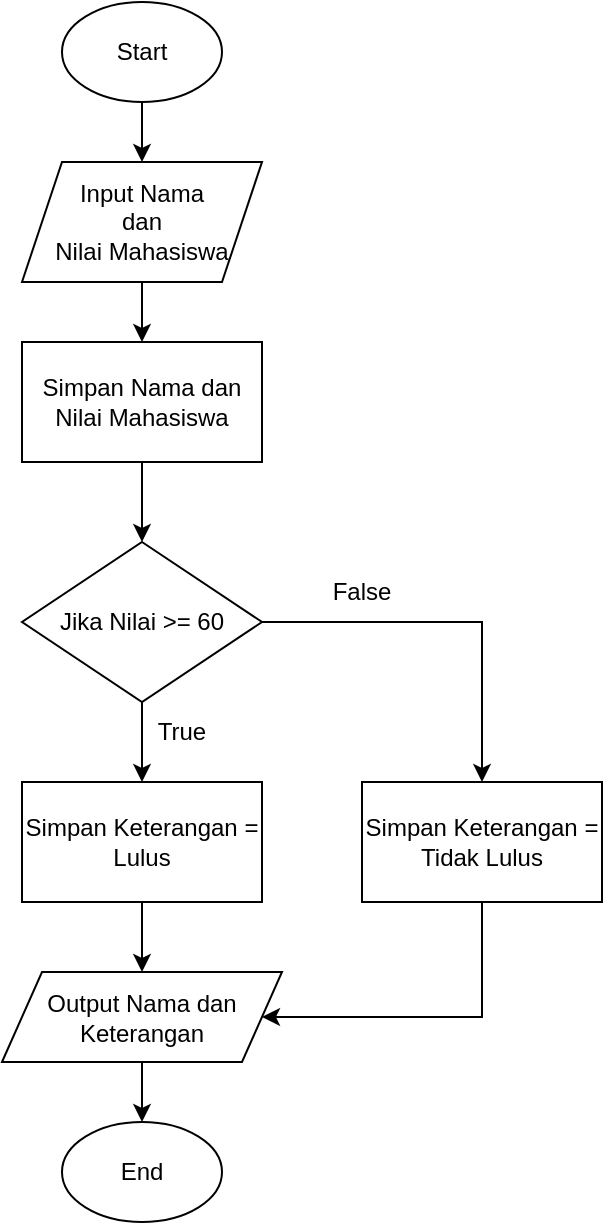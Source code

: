<mxfile version="24.6.0" type="device">
  <diagram id="C5RBs43oDa-KdzZeNtuy" name="Page-1">
    <mxGraphModel dx="954" dy="640" grid="1" gridSize="10" guides="1" tooltips="1" connect="1" arrows="1" fold="1" page="1" pageScale="1" pageWidth="827" pageHeight="1169" math="0" shadow="0">
      <root>
        <mxCell id="WIyWlLk6GJQsqaUBKTNV-0" />
        <mxCell id="WIyWlLk6GJQsqaUBKTNV-1" parent="WIyWlLk6GJQsqaUBKTNV-0" />
        <mxCell id="oRzDZRCs-X7Da57FgZrh-3" style="edgeStyle=orthogonalEdgeStyle;rounded=0;orthogonalLoop=1;jettySize=auto;html=1;entryX=0.5;entryY=0;entryDx=0;entryDy=0;" edge="1" parent="WIyWlLk6GJQsqaUBKTNV-1" source="oRzDZRCs-X7Da57FgZrh-0" target="oRzDZRCs-X7Da57FgZrh-2">
          <mxGeometry relative="1" as="geometry" />
        </mxCell>
        <mxCell id="oRzDZRCs-X7Da57FgZrh-0" value="Start" style="ellipse;whiteSpace=wrap;html=1;" vertex="1" parent="WIyWlLk6GJQsqaUBKTNV-1">
          <mxGeometry x="330" y="70" width="80" height="50" as="geometry" />
        </mxCell>
        <mxCell id="oRzDZRCs-X7Da57FgZrh-1" value="End" style="ellipse;whiteSpace=wrap;html=1;" vertex="1" parent="WIyWlLk6GJQsqaUBKTNV-1">
          <mxGeometry x="330" y="630" width="80" height="50" as="geometry" />
        </mxCell>
        <mxCell id="oRzDZRCs-X7Da57FgZrh-5" style="edgeStyle=orthogonalEdgeStyle;rounded=0;orthogonalLoop=1;jettySize=auto;html=1;entryX=0.5;entryY=0;entryDx=0;entryDy=0;" edge="1" parent="WIyWlLk6GJQsqaUBKTNV-1" source="oRzDZRCs-X7Da57FgZrh-2" target="oRzDZRCs-X7Da57FgZrh-4">
          <mxGeometry relative="1" as="geometry" />
        </mxCell>
        <mxCell id="oRzDZRCs-X7Da57FgZrh-2" value="Input Nama&lt;div&gt;dan&lt;br&gt;Nilai Mahasiswa&lt;/div&gt;" style="shape=parallelogram;perimeter=parallelogramPerimeter;whiteSpace=wrap;html=1;fixedSize=1;" vertex="1" parent="WIyWlLk6GJQsqaUBKTNV-1">
          <mxGeometry x="310" y="150" width="120" height="60" as="geometry" />
        </mxCell>
        <mxCell id="oRzDZRCs-X7Da57FgZrh-8" style="edgeStyle=orthogonalEdgeStyle;rounded=0;orthogonalLoop=1;jettySize=auto;html=1;entryX=0.5;entryY=0;entryDx=0;entryDy=0;" edge="1" parent="WIyWlLk6GJQsqaUBKTNV-1" source="oRzDZRCs-X7Da57FgZrh-4" target="oRzDZRCs-X7Da57FgZrh-6">
          <mxGeometry relative="1" as="geometry" />
        </mxCell>
        <mxCell id="oRzDZRCs-X7Da57FgZrh-4" value="Simpan Nama dan Nilai Mahasiswa" style="rounded=0;whiteSpace=wrap;html=1;" vertex="1" parent="WIyWlLk6GJQsqaUBKTNV-1">
          <mxGeometry x="310" y="240" width="120" height="60" as="geometry" />
        </mxCell>
        <mxCell id="oRzDZRCs-X7Da57FgZrh-9" style="edgeStyle=orthogonalEdgeStyle;rounded=0;orthogonalLoop=1;jettySize=auto;html=1;entryX=0.5;entryY=0;entryDx=0;entryDy=0;" edge="1" parent="WIyWlLk6GJQsqaUBKTNV-1" source="oRzDZRCs-X7Da57FgZrh-6" target="oRzDZRCs-X7Da57FgZrh-7">
          <mxGeometry relative="1" as="geometry" />
        </mxCell>
        <mxCell id="oRzDZRCs-X7Da57FgZrh-12" style="edgeStyle=orthogonalEdgeStyle;rounded=0;orthogonalLoop=1;jettySize=auto;html=1;" edge="1" parent="WIyWlLk6GJQsqaUBKTNV-1" source="oRzDZRCs-X7Da57FgZrh-6" target="oRzDZRCs-X7Da57FgZrh-11">
          <mxGeometry relative="1" as="geometry" />
        </mxCell>
        <mxCell id="oRzDZRCs-X7Da57FgZrh-6" value="Jika Nilai &amp;gt;= 60" style="rhombus;whiteSpace=wrap;html=1;" vertex="1" parent="WIyWlLk6GJQsqaUBKTNV-1">
          <mxGeometry x="310" y="340" width="120" height="80" as="geometry" />
        </mxCell>
        <mxCell id="oRzDZRCs-X7Da57FgZrh-15" style="edgeStyle=orthogonalEdgeStyle;rounded=0;orthogonalLoop=1;jettySize=auto;html=1;entryX=0.5;entryY=0;entryDx=0;entryDy=0;" edge="1" parent="WIyWlLk6GJQsqaUBKTNV-1" source="oRzDZRCs-X7Da57FgZrh-7" target="oRzDZRCs-X7Da57FgZrh-14">
          <mxGeometry relative="1" as="geometry" />
        </mxCell>
        <mxCell id="oRzDZRCs-X7Da57FgZrh-7" value="Simpan Keterangan = Lulus" style="rounded=0;whiteSpace=wrap;html=1;" vertex="1" parent="WIyWlLk6GJQsqaUBKTNV-1">
          <mxGeometry x="310" y="460" width="120" height="60" as="geometry" />
        </mxCell>
        <mxCell id="oRzDZRCs-X7Da57FgZrh-10" value="True" style="text;html=1;align=center;verticalAlign=middle;whiteSpace=wrap;rounded=0;" vertex="1" parent="WIyWlLk6GJQsqaUBKTNV-1">
          <mxGeometry x="360" y="420" width="60" height="30" as="geometry" />
        </mxCell>
        <mxCell id="oRzDZRCs-X7Da57FgZrh-18" style="edgeStyle=orthogonalEdgeStyle;rounded=0;orthogonalLoop=1;jettySize=auto;html=1;entryX=1;entryY=0.5;entryDx=0;entryDy=0;" edge="1" parent="WIyWlLk6GJQsqaUBKTNV-1" source="oRzDZRCs-X7Da57FgZrh-11" target="oRzDZRCs-X7Da57FgZrh-14">
          <mxGeometry relative="1" as="geometry">
            <Array as="points">
              <mxPoint x="540" y="578" />
            </Array>
          </mxGeometry>
        </mxCell>
        <mxCell id="oRzDZRCs-X7Da57FgZrh-11" value="Simpan Keterangan = Tidak Lulus" style="rounded=0;whiteSpace=wrap;html=1;" vertex="1" parent="WIyWlLk6GJQsqaUBKTNV-1">
          <mxGeometry x="480" y="460" width="120" height="60" as="geometry" />
        </mxCell>
        <mxCell id="oRzDZRCs-X7Da57FgZrh-13" value="False" style="text;html=1;align=center;verticalAlign=middle;whiteSpace=wrap;rounded=0;" vertex="1" parent="WIyWlLk6GJQsqaUBKTNV-1">
          <mxGeometry x="450" y="350" width="60" height="30" as="geometry" />
        </mxCell>
        <mxCell id="oRzDZRCs-X7Da57FgZrh-17" style="edgeStyle=orthogonalEdgeStyle;rounded=0;orthogonalLoop=1;jettySize=auto;html=1;entryX=0.5;entryY=0;entryDx=0;entryDy=0;" edge="1" parent="WIyWlLk6GJQsqaUBKTNV-1" source="oRzDZRCs-X7Da57FgZrh-14" target="oRzDZRCs-X7Da57FgZrh-1">
          <mxGeometry relative="1" as="geometry" />
        </mxCell>
        <mxCell id="oRzDZRCs-X7Da57FgZrh-14" value="Output Nama dan Keterangan" style="shape=parallelogram;perimeter=parallelogramPerimeter;whiteSpace=wrap;html=1;fixedSize=1;" vertex="1" parent="WIyWlLk6GJQsqaUBKTNV-1">
          <mxGeometry x="300" y="555" width="140" height="45" as="geometry" />
        </mxCell>
      </root>
    </mxGraphModel>
  </diagram>
</mxfile>
